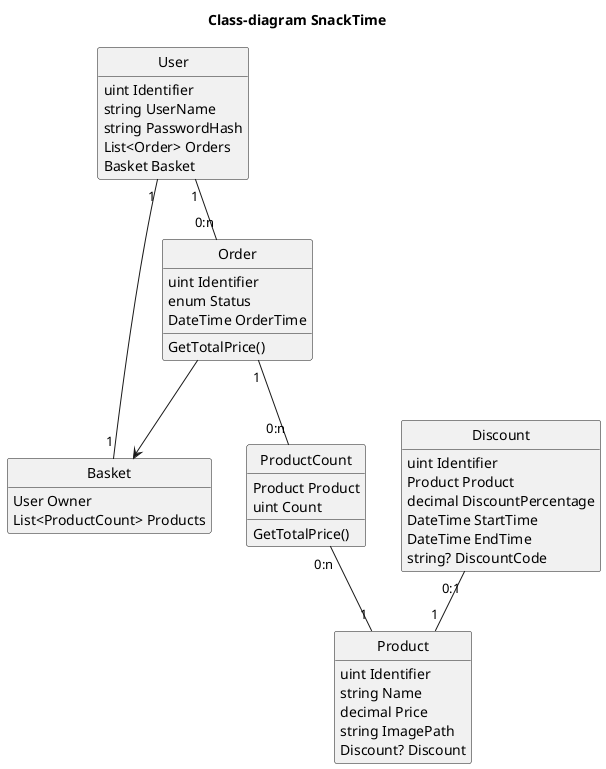 @startuml
hide circle
hide empty members
skinparam classAttributeIconSize 0
skinparam packageStyle rectangle
title Class-diagram SnackTime


class User {
    uint Identifier
    string UserName
    string PasswordHash
    List<Order> Orders
    Basket Basket
}

class Product {
    uint Identifier
    string Name
    decimal Price
    string ImagePath
    Discount? Discount
}

class ProductCount {
    Product Product
    uint Count
    
    GetTotalPrice()
}

class Basket {
    User Owner
    List<ProductCount> Products
}

class Order {
    uint Identifier
    enum Status
    DateTime OrderTime
    
    GetTotalPrice()
}

class Discount {
    uint Identifier
    Product Product
    decimal DiscountPercentage
    DateTime StartTime
    DateTime EndTime
    string? DiscountCode
}

User "1" -- "0:n" Order
Order "1" -- "0:n" ProductCount
ProductCount "0:n" -- "1" Product
Discount "0:1" -- "1" Product
User "1" -- "1" Basket

Order --> Basket



@enduml